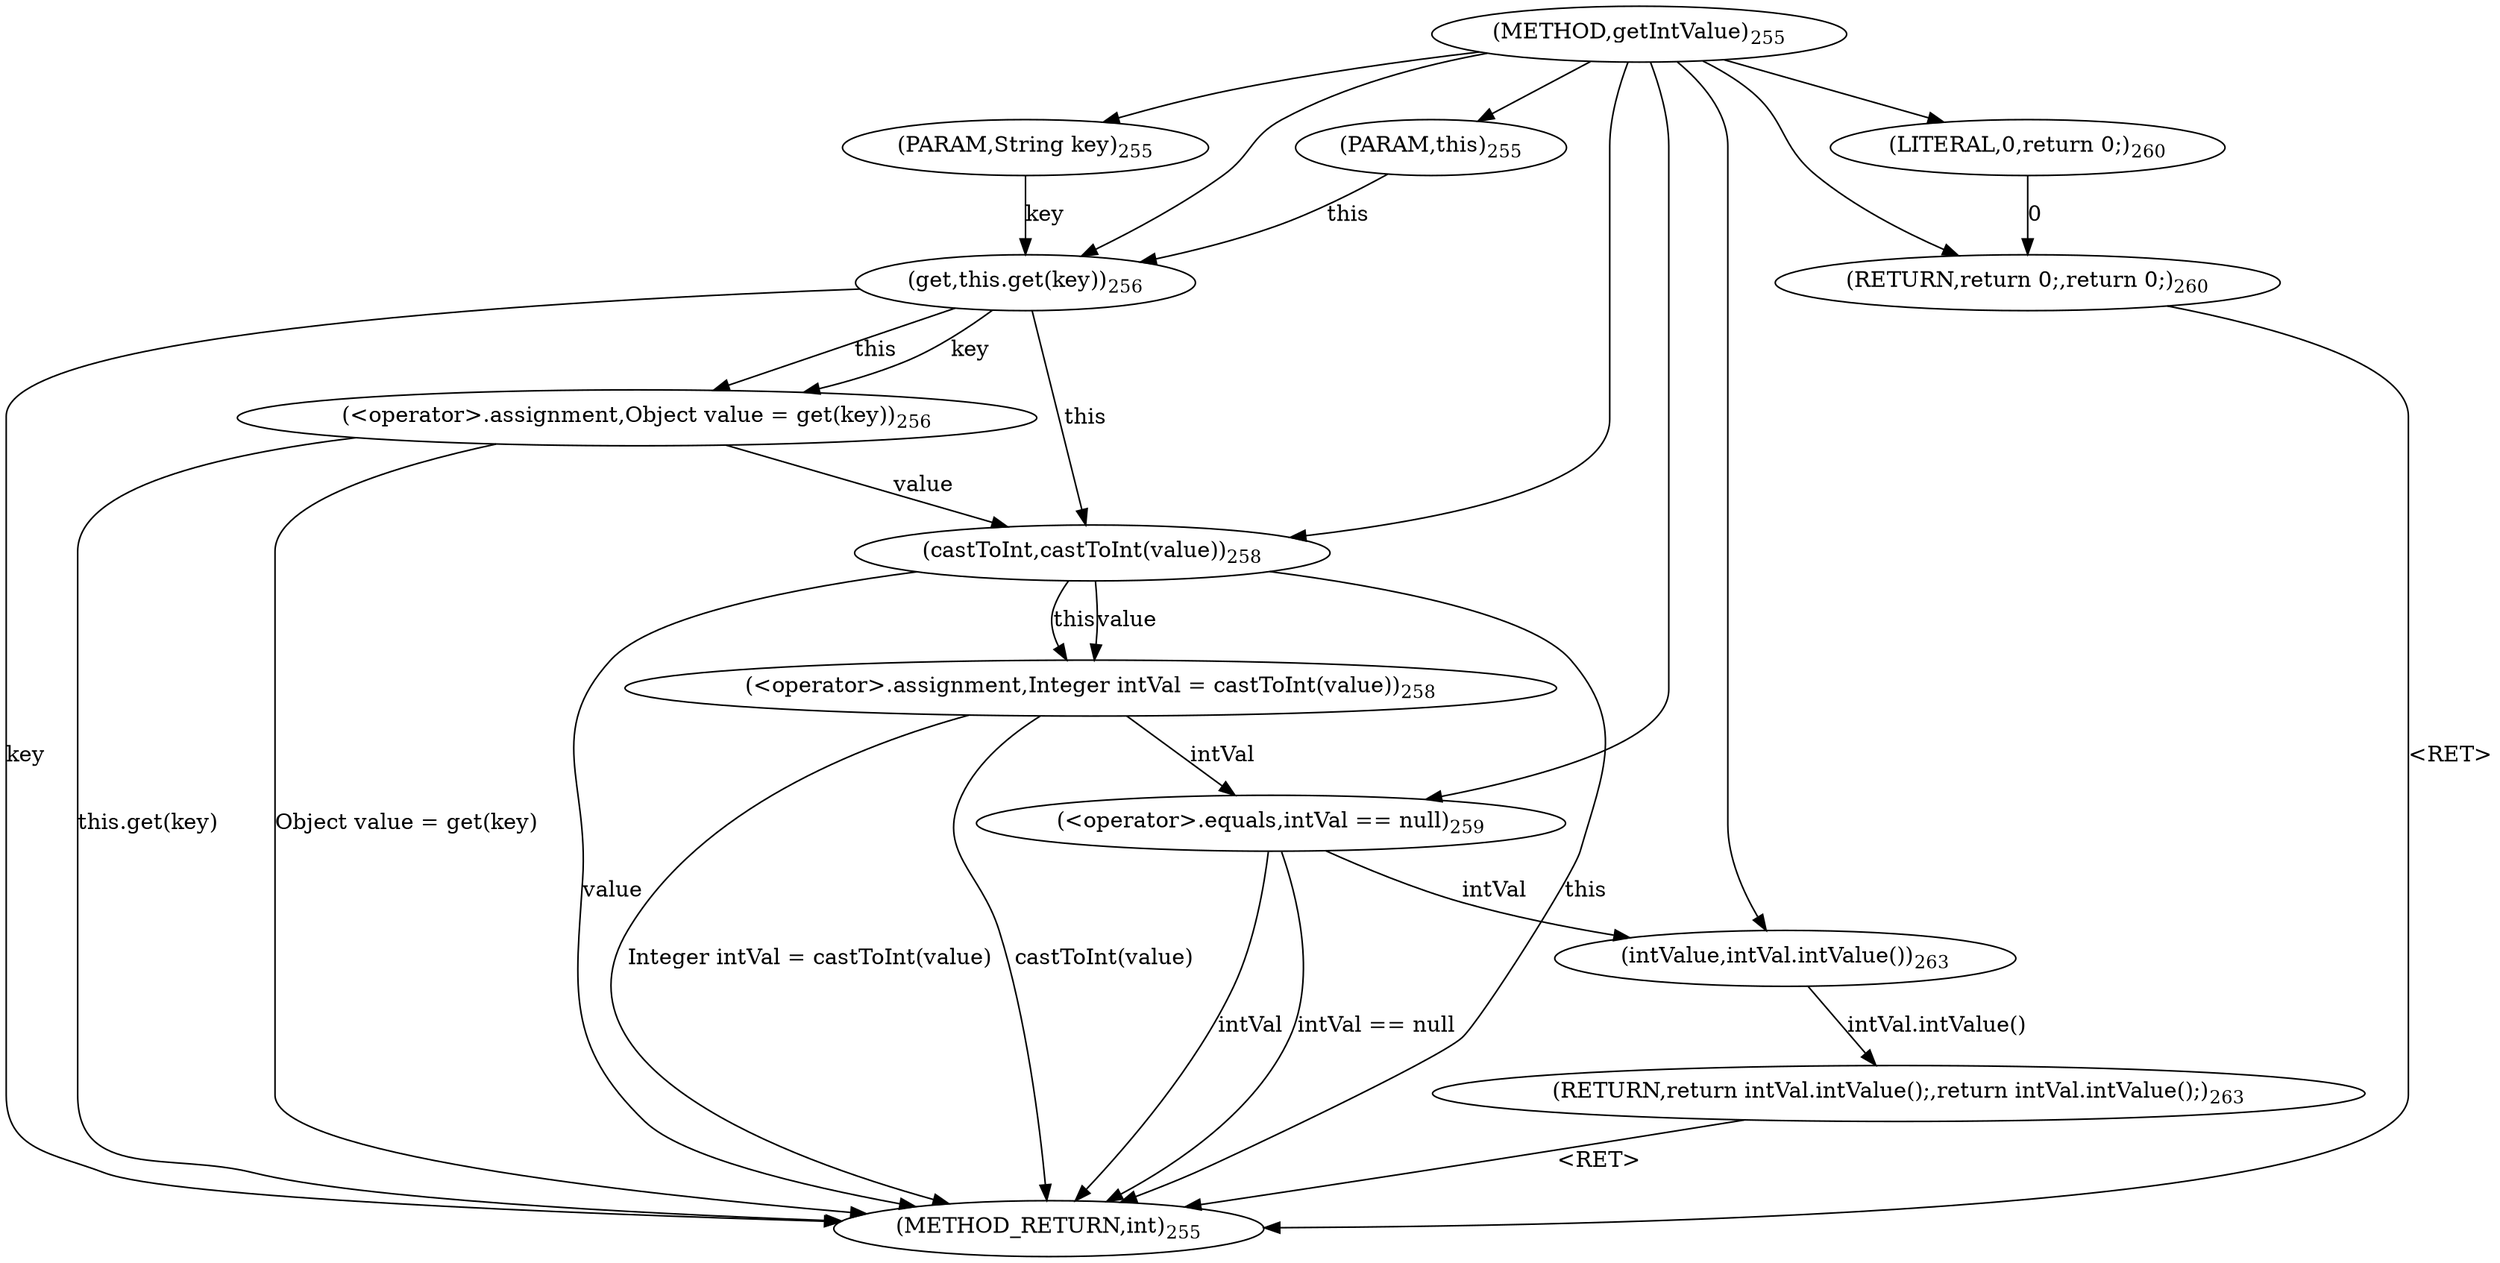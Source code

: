 digraph "getIntValue" {  
"781" [label = <(METHOD,getIntValue)<SUB>255</SUB>> ]
"806" [label = <(METHOD_RETURN,int)<SUB>255</SUB>> ]
"34" [label = <(PARAM,this)<SUB>255</SUB>> ]
"782" [label = <(PARAM,String key)<SUB>255</SUB>> ]
"785" [label = <(&lt;operator&gt;.assignment,Object value = get(key))<SUB>256</SUB>> ]
"790" [label = <(&lt;operator&gt;.assignment,Integer intVal = castToInt(value))<SUB>258</SUB>> ]
"801" [label = <(RETURN,return intVal.intValue();,return intVal.intValue();)<SUB>263</SUB>> ]
"785" [label = <(&lt;operator&gt;.assignment,Object value = get(key))<SUB>256</SUB>> ]
"785" [label = <(&lt;operator&gt;.assignment,Object value = get(key))<SUB>256</SUB>> ]
"790" [label = <(&lt;operator&gt;.assignment,Integer intVal = castToInt(value))<SUB>258</SUB>> ]
"790" [label = <(&lt;operator&gt;.assignment,Integer intVal = castToInt(value))<SUB>258</SUB>> ]
"795" [label = <(&lt;operator&gt;.equals,intVal == null)<SUB>259</SUB>> ]
"802" [label = <(intValue,intVal.intValue())<SUB>263</SUB>> ]
"787" [label = <(get,this.get(key))<SUB>256</SUB>> ]
"787" [label = <(get,this.get(key))<SUB>256</SUB>> ]
"792" [label = <(castToInt,castToInt(value))<SUB>258</SUB>> ]
"792" [label = <(castToInt,castToInt(value))<SUB>258</SUB>> ]
"795" [label = <(&lt;operator&gt;.equals,intVal == null)<SUB>259</SUB>> ]
"795" [label = <(&lt;operator&gt;.equals,intVal == null)<SUB>259</SUB>> ]
"799" [label = <(RETURN,return 0;,return 0;)<SUB>260</SUB>> ]
"802" [label = <(intValue,intVal.intValue())<SUB>263</SUB>> ]
"800" [label = <(LITERAL,0,return 0;)<SUB>260</SUB>> ]
  "801" -> "806"  [ label = "&lt;RET&gt;"] 
  "799" -> "806"  [ label = "&lt;RET&gt;"] 
  "787" -> "806"  [ label = "key"] 
  "785" -> "806"  [ label = "this.get(key)"] 
  "785" -> "806"  [ label = "Object value = get(key)"] 
  "792" -> "806"  [ label = "this"] 
  "792" -> "806"  [ label = "value"] 
  "790" -> "806"  [ label = "castToInt(value)"] 
  "790" -> "806"  [ label = "Integer intVal = castToInt(value)"] 
  "795" -> "806"  [ label = "intVal"] 
  "795" -> "806"  [ label = "intVal == null"] 
  "781" -> "34" 
  "781" -> "782" 
  "787" -> "785"  [ label = "this"] 
  "787" -> "785"  [ label = "key"] 
  "792" -> "790"  [ label = "this"] 
  "792" -> "790"  [ label = "value"] 
  "802" -> "801"  [ label = "intVal.intValue()"] 
  "34" -> "787"  [ label = "this"] 
  "781" -> "787" 
  "782" -> "787"  [ label = "key"] 
  "787" -> "792"  [ label = "this"] 
  "781" -> "792" 
  "785" -> "792"  [ label = "value"] 
  "790" -> "795"  [ label = "intVal"] 
  "781" -> "795" 
  "800" -> "799"  [ label = "0"] 
  "781" -> "799" 
  "795" -> "802"  [ label = "intVal"] 
  "781" -> "802" 
  "781" -> "800" 
}
